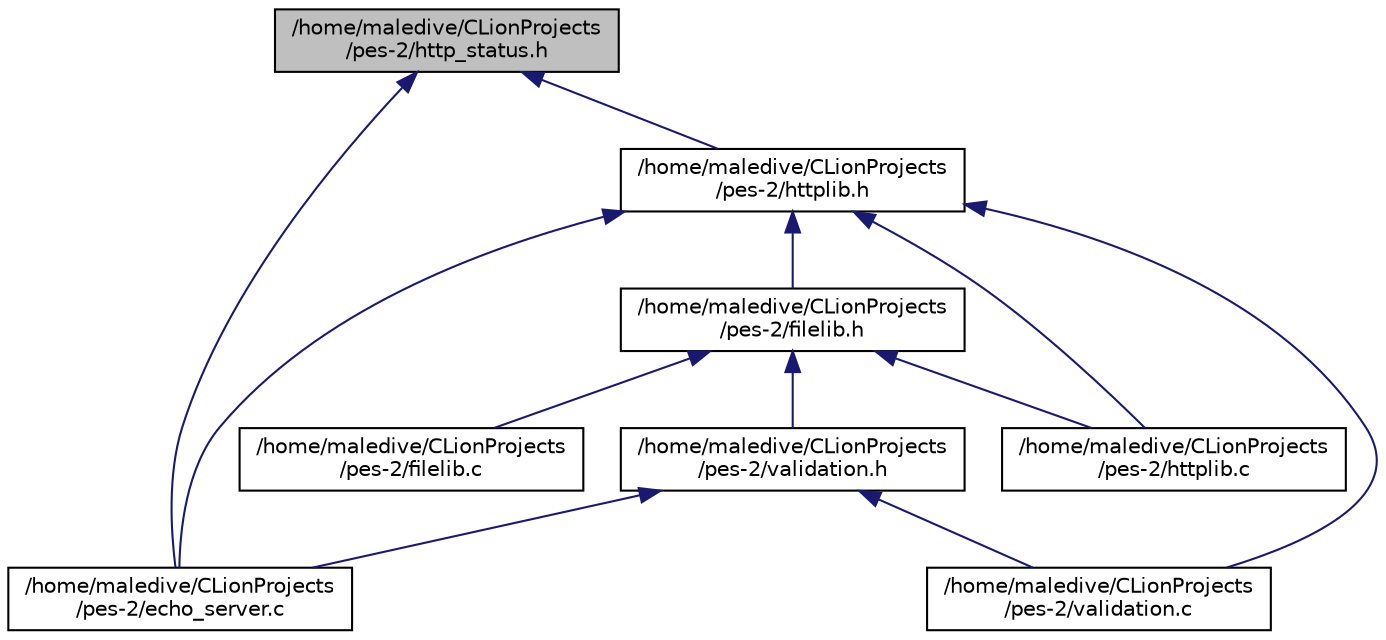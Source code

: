 digraph "/home/maledive/CLionProjects/pes-2/http_status.h"
{
 // LATEX_PDF_SIZE
  edge [fontname="Helvetica",fontsize="10",labelfontname="Helvetica",labelfontsize="10"];
  node [fontname="Helvetica",fontsize="10",shape=record];
  Node1 [label="/home/maledive/CLionProjects\l/pes-2/http_status.h",height=0.2,width=0.4,color="black", fillcolor="grey75", style="filled", fontcolor="black",tooltip=" "];
  Node1 -> Node2 [dir="back",color="midnightblue",fontsize="10",style="solid",fontname="Helvetica"];
  Node2 [label="/home/maledive/CLionProjects\l/pes-2/echo_server.c",height=0.2,width=0.4,color="black", fillcolor="white", style="filled",URL="$echo__server_8c.html",tooltip=" "];
  Node1 -> Node3 [dir="back",color="midnightblue",fontsize="10",style="solid",fontname="Helvetica"];
  Node3 [label="/home/maledive/CLionProjects\l/pes-2/httplib.h",height=0.2,width=0.4,color="black", fillcolor="white", style="filled",URL="$httplib_8h.html",tooltip=" "];
  Node3 -> Node2 [dir="back",color="midnightblue",fontsize="10",style="solid",fontname="Helvetica"];
  Node3 -> Node4 [dir="back",color="midnightblue",fontsize="10",style="solid",fontname="Helvetica"];
  Node4 [label="/home/maledive/CLionProjects\l/pes-2/filelib.h",height=0.2,width=0.4,color="black", fillcolor="white", style="filled",URL="$filelib_8h.html",tooltip=" "];
  Node4 -> Node5 [dir="back",color="midnightblue",fontsize="10",style="solid",fontname="Helvetica"];
  Node5 [label="/home/maledive/CLionProjects\l/pes-2/filelib.c",height=0.2,width=0.4,color="black", fillcolor="white", style="filled",URL="$filelib_8c.html",tooltip=" "];
  Node4 -> Node6 [dir="back",color="midnightblue",fontsize="10",style="solid",fontname="Helvetica"];
  Node6 [label="/home/maledive/CLionProjects\l/pes-2/httplib.c",height=0.2,width=0.4,color="black", fillcolor="white", style="filled",URL="$httplib_8c.html",tooltip=" "];
  Node4 -> Node7 [dir="back",color="midnightblue",fontsize="10",style="solid",fontname="Helvetica"];
  Node7 [label="/home/maledive/CLionProjects\l/pes-2/validation.h",height=0.2,width=0.4,color="black", fillcolor="white", style="filled",URL="$validation_8h.html",tooltip=" "];
  Node7 -> Node2 [dir="back",color="midnightblue",fontsize="10",style="solid",fontname="Helvetica"];
  Node7 -> Node8 [dir="back",color="midnightblue",fontsize="10",style="solid",fontname="Helvetica"];
  Node8 [label="/home/maledive/CLionProjects\l/pes-2/validation.c",height=0.2,width=0.4,color="black", fillcolor="white", style="filled",URL="$validation_8c.html",tooltip=" "];
  Node3 -> Node6 [dir="back",color="midnightblue",fontsize="10",style="solid",fontname="Helvetica"];
  Node3 -> Node8 [dir="back",color="midnightblue",fontsize="10",style="solid",fontname="Helvetica"];
}
